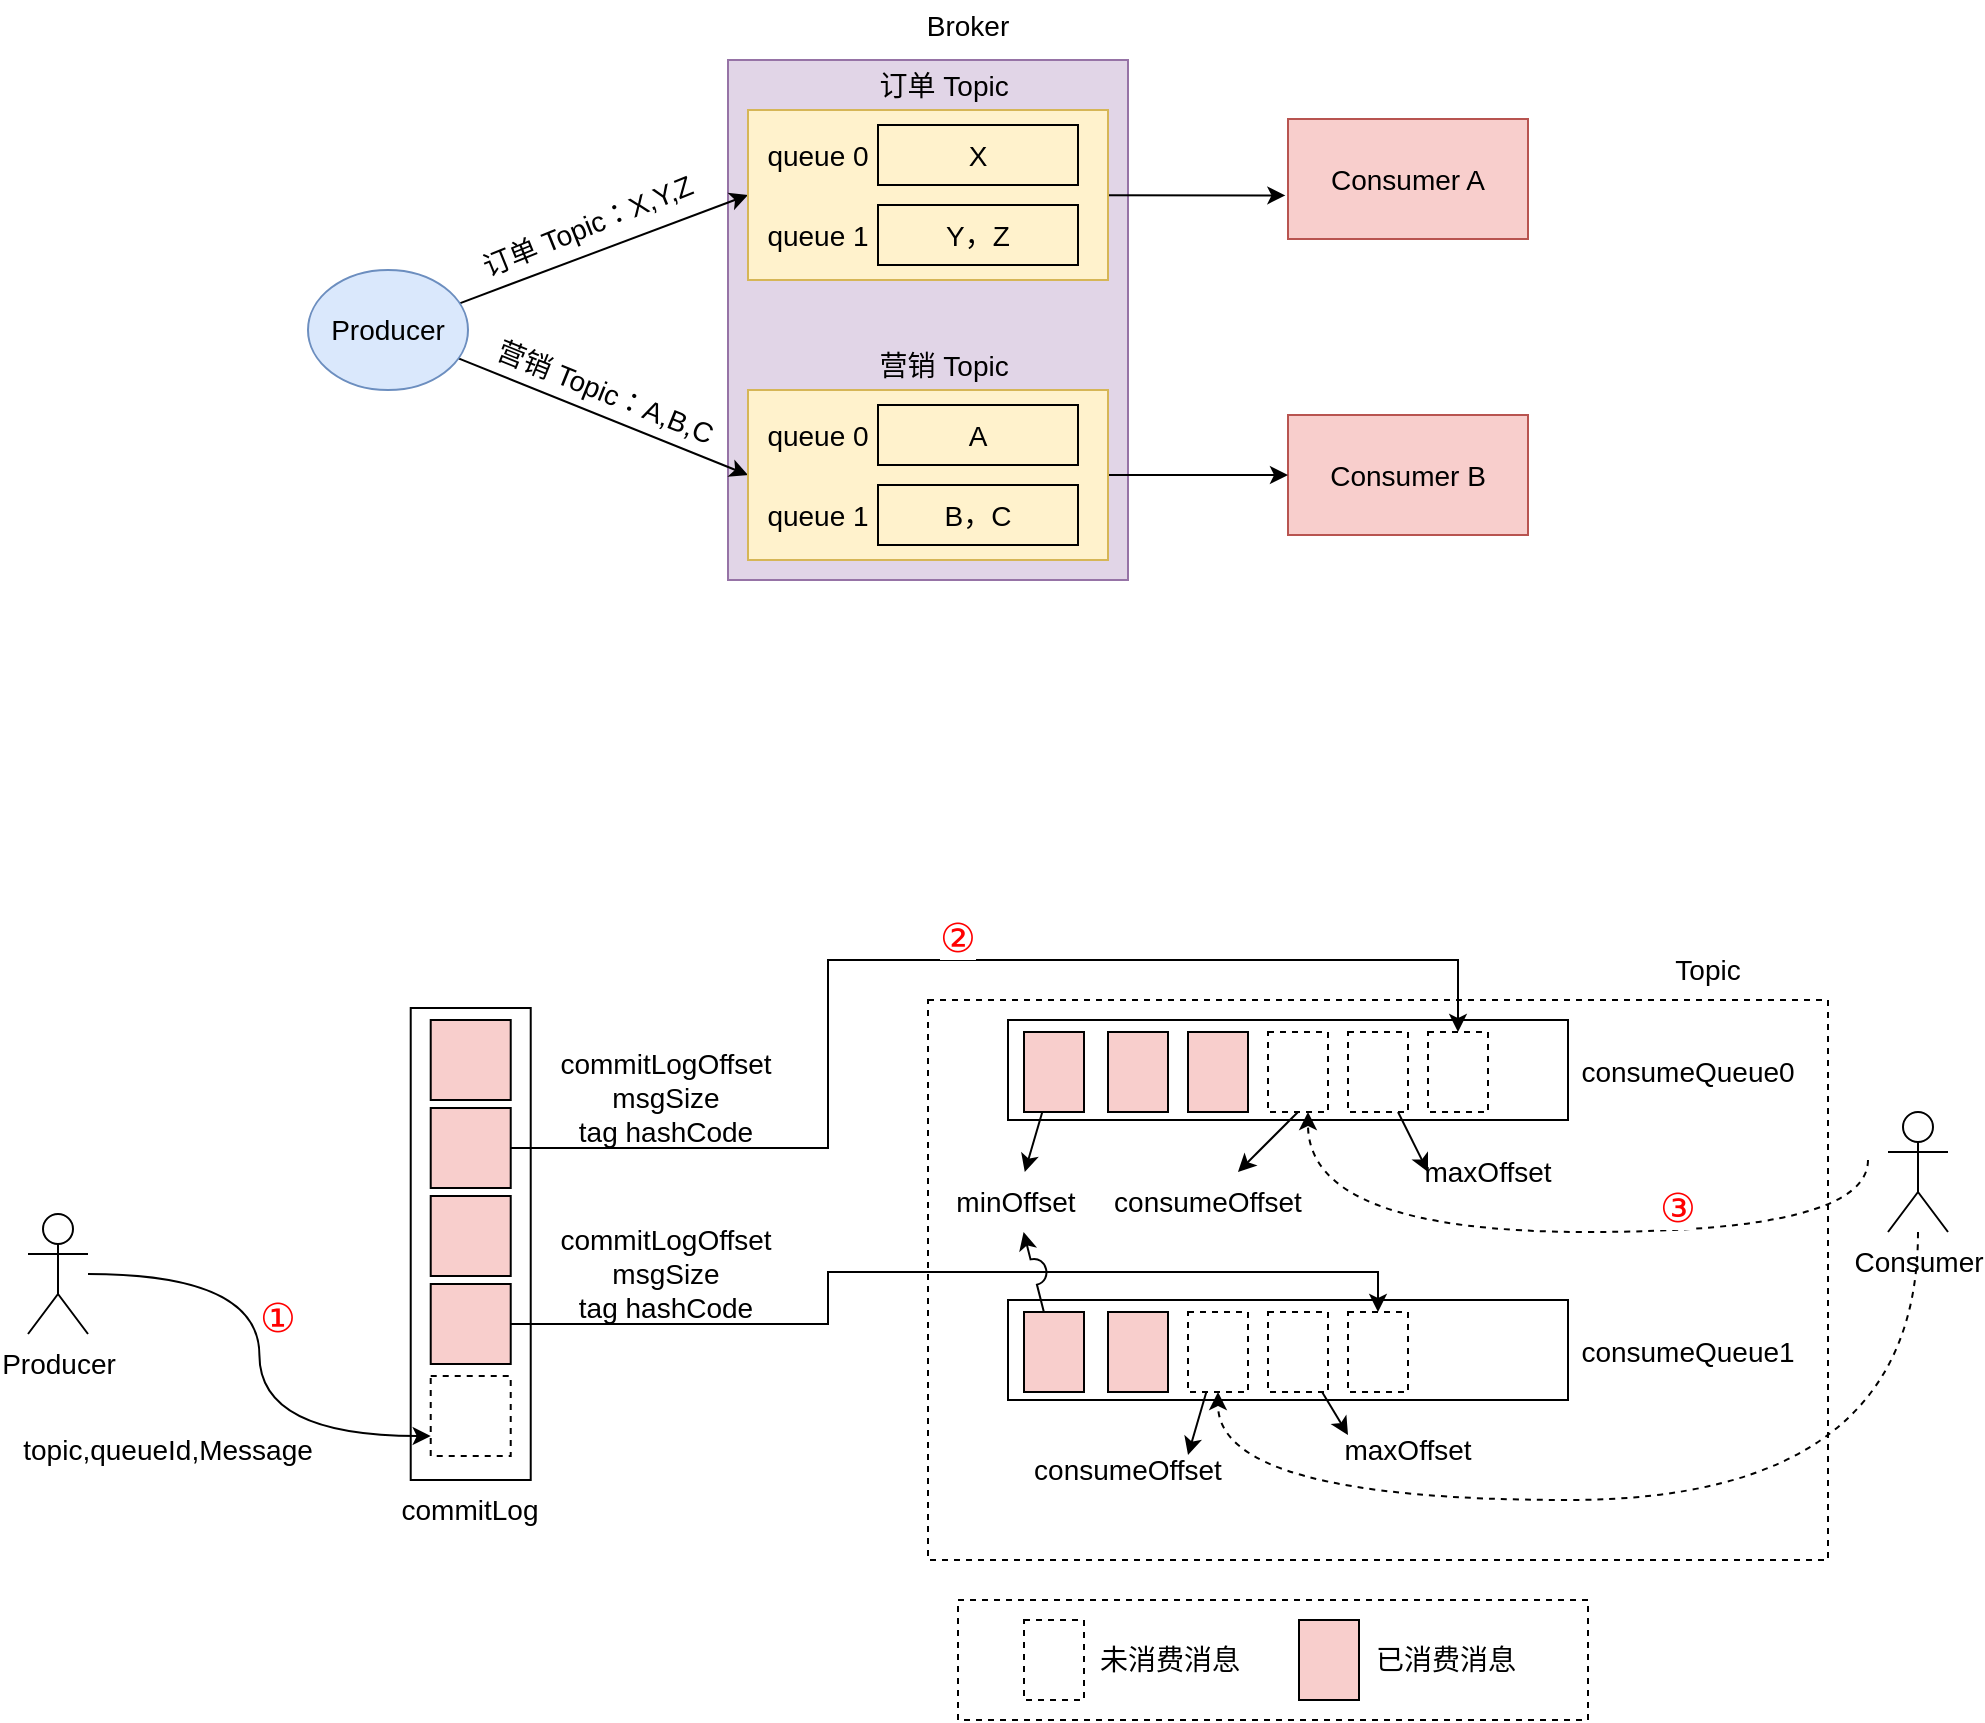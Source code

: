 <mxfile version="17.4.0" type="github">
  <diagram id="8jWHqD3x7RygeazGoGZq" name="Page-1">
    <mxGraphModel dx="1251" dy="661" grid="1" gridSize="10" guides="1" tooltips="1" connect="1" arrows="1" fold="1" page="1" pageScale="1" pageWidth="1169" pageHeight="1654" math="0" shadow="0">
      <root>
        <mxCell id="0" />
        <mxCell id="1" parent="0" />
        <mxCell id="ZXUQTXngMua6hEGJQAiq-223" value="" style="rounded=0;whiteSpace=wrap;html=1;labelBackgroundColor=default;fontSize=14;fillColor=#e1d5e7;strokeColor=#9673a6;" vertex="1" parent="1">
          <mxGeometry x="400" y="240" width="200" height="260" as="geometry" />
        </mxCell>
        <mxCell id="ZXUQTXngMua6hEGJQAiq-225" style="edgeStyle=none;rounded=0;jumpStyle=arc;jumpSize=13;orthogonalLoop=1;jettySize=auto;html=1;entryX=0;entryY=0.5;entryDx=0;entryDy=0;fontSize=14;fontColor=#000000;startArrow=none;startFill=0;endArrow=classic;endFill=1;strokeColor=#000000;" edge="1" parent="1" source="ZXUQTXngMua6hEGJQAiq-197" target="ZXUQTXngMua6hEGJQAiq-200">
          <mxGeometry relative="1" as="geometry" />
        </mxCell>
        <mxCell id="ZXUQTXngMua6hEGJQAiq-228" style="edgeStyle=none;rounded=0;jumpStyle=arc;jumpSize=13;orthogonalLoop=1;jettySize=auto;html=1;entryX=0;entryY=0.5;entryDx=0;entryDy=0;fontSize=14;fontColor=#000000;startArrow=none;startFill=0;endArrow=classic;endFill=1;strokeColor=#000000;" edge="1" parent="1" source="ZXUQTXngMua6hEGJQAiq-197" target="ZXUQTXngMua6hEGJQAiq-217">
          <mxGeometry relative="1" as="geometry" />
        </mxCell>
        <mxCell id="ZXUQTXngMua6hEGJQAiq-197" value="Producer" style="ellipse;whiteSpace=wrap;html=1;labelBackgroundColor=none;fillColor=#dae8fc;strokeColor=#6c8ebf;fontSize=14;" vertex="1" parent="1">
          <mxGeometry x="190" y="345" width="80" height="60" as="geometry" />
        </mxCell>
        <mxCell id="ZXUQTXngMua6hEGJQAiq-230" style="edgeStyle=none;rounded=0;jumpStyle=arc;jumpSize=13;orthogonalLoop=1;jettySize=auto;html=1;entryX=-0.011;entryY=0.637;entryDx=0;entryDy=0;entryPerimeter=0;fontSize=14;fontColor=#000000;startArrow=none;startFill=0;endArrow=classic;endFill=1;strokeColor=#000000;" edge="1" parent="1" source="ZXUQTXngMua6hEGJQAiq-200" target="ZXUQTXngMua6hEGJQAiq-204">
          <mxGeometry relative="1" as="geometry" />
        </mxCell>
        <mxCell id="ZXUQTXngMua6hEGJQAiq-200" value="" style="rounded=0;whiteSpace=wrap;html=1;labelBackgroundColor=default;fontSize=14;fillColor=#fff2cc;strokeColor=#d6b656;" vertex="1" parent="1">
          <mxGeometry x="410" y="265" width="180" height="85" as="geometry" />
        </mxCell>
        <mxCell id="ZXUQTXngMua6hEGJQAiq-204" value="Consumer A" style="rounded=0;whiteSpace=wrap;html=1;labelBackgroundColor=none;fontSize=14;fillColor=#f8cecc;strokeColor=#b85450;" vertex="1" parent="1">
          <mxGeometry x="680" y="269.5" width="120" height="60" as="geometry" />
        </mxCell>
        <mxCell id="ZXUQTXngMua6hEGJQAiq-205" value="Consumer&amp;nbsp;B" style="rounded=0;whiteSpace=wrap;html=1;labelBackgroundColor=none;fontSize=14;fillColor=#f8cecc;strokeColor=#b85450;" vertex="1" parent="1">
          <mxGeometry x="680" y="417.5" width="120" height="60" as="geometry" />
        </mxCell>
        <mxCell id="ZXUQTXngMua6hEGJQAiq-211" value="X" style="rounded=0;whiteSpace=wrap;html=1;labelBackgroundColor=none;fontSize=14;fontColor=#000000;fillColor=none;" vertex="1" parent="1">
          <mxGeometry x="475" y="272.5" width="100" height="30" as="geometry" />
        </mxCell>
        <mxCell id="ZXUQTXngMua6hEGJQAiq-212" value="Y，Z" style="rounded=0;whiteSpace=wrap;html=1;labelBackgroundColor=none;fontSize=14;fontColor=#000000;fillColor=none;" vertex="1" parent="1">
          <mxGeometry x="475" y="312.5" width="100" height="30" as="geometry" />
        </mxCell>
        <mxCell id="ZXUQTXngMua6hEGJQAiq-213" value="queue 0" style="text;html=1;strokeColor=none;fillColor=none;align=center;verticalAlign=middle;whiteSpace=wrap;rounded=0;labelBackgroundColor=none;fontSize=14;fontColor=#000000;" vertex="1" parent="1">
          <mxGeometry x="415" y="272.5" width="60" height="30" as="geometry" />
        </mxCell>
        <mxCell id="ZXUQTXngMua6hEGJQAiq-214" value="queue 1" style="text;html=1;strokeColor=none;fillColor=none;align=center;verticalAlign=middle;whiteSpace=wrap;rounded=0;labelBackgroundColor=none;fontSize=14;fontColor=#000000;" vertex="1" parent="1">
          <mxGeometry x="415" y="312.5" width="60" height="30" as="geometry" />
        </mxCell>
        <mxCell id="ZXUQTXngMua6hEGJQAiq-216" value="订单 Topic&amp;nbsp;" style="text;html=1;strokeColor=none;fillColor=none;align=center;verticalAlign=middle;whiteSpace=wrap;rounded=0;labelBackgroundColor=none;fontSize=14;fontColor=#000000;" vertex="1" parent="1">
          <mxGeometry x="460" y="240" width="100" height="25" as="geometry" />
        </mxCell>
        <mxCell id="ZXUQTXngMua6hEGJQAiq-231" style="edgeStyle=none;rounded=0;jumpStyle=arc;jumpSize=13;orthogonalLoop=1;jettySize=auto;html=1;entryX=0;entryY=0.5;entryDx=0;entryDy=0;fontSize=14;fontColor=#000000;startArrow=none;startFill=0;endArrow=classic;endFill=1;strokeColor=#000000;" edge="1" parent="1" source="ZXUQTXngMua6hEGJQAiq-217" target="ZXUQTXngMua6hEGJQAiq-205">
          <mxGeometry relative="1" as="geometry" />
        </mxCell>
        <mxCell id="ZXUQTXngMua6hEGJQAiq-217" value="" style="rounded=0;whiteSpace=wrap;html=1;labelBackgroundColor=default;fontSize=14;fillColor=#fff2cc;strokeColor=#d6b656;" vertex="1" parent="1">
          <mxGeometry x="410" y="405" width="180" height="85" as="geometry" />
        </mxCell>
        <mxCell id="ZXUQTXngMua6hEGJQAiq-218" value="A" style="rounded=0;whiteSpace=wrap;html=1;labelBackgroundColor=none;fontSize=14;fontColor=#000000;fillColor=none;" vertex="1" parent="1">
          <mxGeometry x="475" y="412.5" width="100" height="30" as="geometry" />
        </mxCell>
        <mxCell id="ZXUQTXngMua6hEGJQAiq-219" value="B，C" style="rounded=0;whiteSpace=wrap;html=1;labelBackgroundColor=none;fontSize=14;fontColor=#000000;fillColor=none;" vertex="1" parent="1">
          <mxGeometry x="475" y="452.5" width="100" height="30" as="geometry" />
        </mxCell>
        <mxCell id="ZXUQTXngMua6hEGJQAiq-220" value="queue 0" style="text;html=1;strokeColor=none;fillColor=none;align=center;verticalAlign=middle;whiteSpace=wrap;rounded=0;labelBackgroundColor=none;fontSize=14;fontColor=#000000;" vertex="1" parent="1">
          <mxGeometry x="415" y="412.5" width="60" height="30" as="geometry" />
        </mxCell>
        <mxCell id="ZXUQTXngMua6hEGJQAiq-221" value="queue 1" style="text;html=1;strokeColor=none;fillColor=none;align=center;verticalAlign=middle;whiteSpace=wrap;rounded=0;labelBackgroundColor=none;fontSize=14;fontColor=#000000;" vertex="1" parent="1">
          <mxGeometry x="415" y="452.5" width="60" height="30" as="geometry" />
        </mxCell>
        <mxCell id="ZXUQTXngMua6hEGJQAiq-222" value="营销 Topic&amp;nbsp;" style="text;html=1;strokeColor=none;fillColor=none;align=center;verticalAlign=middle;whiteSpace=wrap;rounded=0;labelBackgroundColor=none;fontSize=14;fontColor=#000000;" vertex="1" parent="1">
          <mxGeometry x="460" y="380" width="100" height="25" as="geometry" />
        </mxCell>
        <mxCell id="ZXUQTXngMua6hEGJQAiq-224" value="Broker" style="text;html=1;strokeColor=none;fillColor=none;align=center;verticalAlign=middle;whiteSpace=wrap;rounded=0;labelBackgroundColor=none;fontSize=14;fontColor=#000000;" vertex="1" parent="1">
          <mxGeometry x="470" y="210" width="100" height="25" as="geometry" />
        </mxCell>
        <mxCell id="ZXUQTXngMua6hEGJQAiq-227" value="订单 Topic：X,Y,Z" style="text;html=1;strokeColor=none;fillColor=none;align=center;verticalAlign=middle;whiteSpace=wrap;rounded=0;labelBackgroundColor=none;fontSize=14;fontColor=#000000;rotation=-22;" vertex="1" parent="1">
          <mxGeometry x="269.64" y="310.63" width="120" height="25" as="geometry" />
        </mxCell>
        <mxCell id="ZXUQTXngMua6hEGJQAiq-229" value="营销 Topic：A,B,C" style="text;html=1;strokeColor=none;fillColor=none;align=center;verticalAlign=middle;whiteSpace=wrap;rounded=0;labelBackgroundColor=none;fontSize=14;fontColor=#000000;rotation=22;" vertex="1" parent="1">
          <mxGeometry x="278.64" y="393" width="120" height="25" as="geometry" />
        </mxCell>
        <mxCell id="ZXUQTXngMua6hEGJQAiq-250" style="edgeStyle=orthogonalEdgeStyle;rounded=0;jumpStyle=arc;jumpSize=13;orthogonalLoop=1;jettySize=auto;html=1;entryX=0;entryY=0.75;entryDx=0;entryDy=0;fontSize=14;fontColor=#000000;startArrow=none;startFill=0;endArrow=classic;endFill=1;strokeColor=#000000;curved=1;" edge="1" parent="1" source="ZXUQTXngMua6hEGJQAiq-236" target="ZXUQTXngMua6hEGJQAiq-248">
          <mxGeometry relative="1" as="geometry" />
        </mxCell>
        <mxCell id="ZXUQTXngMua6hEGJQAiq-236" value="Producer" style="shape=umlActor;verticalLabelPosition=bottom;verticalAlign=top;html=1;outlineConnect=0;labelBackgroundColor=none;fontSize=14;fontColor=#000000;fillColor=none;" vertex="1" parent="1">
          <mxGeometry x="50" y="817" width="30" height="60" as="geometry" />
        </mxCell>
        <mxCell id="ZXUQTXngMua6hEGJQAiq-241" value="" style="rounded=0;whiteSpace=wrap;html=1;labelBackgroundColor=none;fontSize=14;fontColor=#000000;fillColor=none;" vertex="1" parent="1">
          <mxGeometry x="241.36" y="714" width="60" height="236" as="geometry" />
        </mxCell>
        <mxCell id="ZXUQTXngMua6hEGJQAiq-243" value="" style="rounded=0;whiteSpace=wrap;html=1;labelBackgroundColor=none;fontSize=14;fillColor=#F8CECC;strokeColor=#000000;" vertex="1" parent="1">
          <mxGeometry x="251.36" y="720" width="40" height="40" as="geometry" />
        </mxCell>
        <mxCell id="ZXUQTXngMua6hEGJQAiq-260" style="edgeStyle=orthogonalEdgeStyle;rounded=0;jumpStyle=arc;jumpSize=13;orthogonalLoop=1;jettySize=auto;html=1;entryX=0.5;entryY=0;entryDx=0;entryDy=0;fontSize=14;fontColor=#000000;startArrow=none;startFill=0;endArrow=classic;endFill=1;strokeColor=#000000;" edge="1" parent="1" source="ZXUQTXngMua6hEGJQAiq-244" target="ZXUQTXngMua6hEGJQAiq-257">
          <mxGeometry relative="1" as="geometry">
            <Array as="points">
              <mxPoint x="450" y="784" />
              <mxPoint x="450" y="690" />
              <mxPoint x="765" y="690" />
            </Array>
          </mxGeometry>
        </mxCell>
        <mxCell id="ZXUQTXngMua6hEGJQAiq-244" value="" style="rounded=0;whiteSpace=wrap;html=1;labelBackgroundColor=none;fontSize=14;fontColor=#000000;fillColor=#F8CECC;" vertex="1" parent="1">
          <mxGeometry x="251.36" y="764" width="40" height="40" as="geometry" />
        </mxCell>
        <mxCell id="ZXUQTXngMua6hEGJQAiq-245" value="" style="rounded=0;whiteSpace=wrap;html=1;labelBackgroundColor=none;fontSize=14;fontColor=#000000;fillColor=#F8CECC;" vertex="1" parent="1">
          <mxGeometry x="251.36" y="808" width="40" height="40" as="geometry" />
        </mxCell>
        <mxCell id="ZXUQTXngMua6hEGJQAiq-294" style="edgeStyle=orthogonalEdgeStyle;rounded=0;jumpStyle=arc;jumpSize=13;orthogonalLoop=1;jettySize=auto;html=1;entryX=0.5;entryY=0;entryDx=0;entryDy=0;fontSize=14;fontColor=#000000;startArrow=none;startFill=0;endArrow=classic;endFill=1;strokeColor=#000000;" edge="1" parent="1" source="ZXUQTXngMua6hEGJQAiq-247" target="ZXUQTXngMua6hEGJQAiq-285">
          <mxGeometry relative="1" as="geometry">
            <Array as="points">
              <mxPoint x="450" y="872" />
              <mxPoint x="450" y="846" />
              <mxPoint x="725" y="846" />
            </Array>
          </mxGeometry>
        </mxCell>
        <mxCell id="ZXUQTXngMua6hEGJQAiq-247" value="" style="rounded=0;whiteSpace=wrap;html=1;labelBackgroundColor=none;fontSize=14;fontColor=#000000;fillColor=#F8CECC;" vertex="1" parent="1">
          <mxGeometry x="251.36" y="852" width="40" height="40" as="geometry" />
        </mxCell>
        <mxCell id="ZXUQTXngMua6hEGJQAiq-248" value="" style="rounded=0;whiteSpace=wrap;html=1;labelBackgroundColor=none;fontSize=14;fontColor=#000000;fillColor=none;dashed=1;" vertex="1" parent="1">
          <mxGeometry x="251.36" y="898" width="40" height="40" as="geometry" />
        </mxCell>
        <mxCell id="ZXUQTXngMua6hEGJQAiq-251" value="" style="rounded=0;whiteSpace=wrap;html=1;labelBackgroundColor=none;fontSize=14;fontColor=#000000;fillColor=none;" vertex="1" parent="1">
          <mxGeometry x="540" y="720" width="280" height="50" as="geometry" />
        </mxCell>
        <mxCell id="ZXUQTXngMua6hEGJQAiq-309" style="edgeStyle=none;rounded=0;jumpStyle=arc;jumpSize=13;orthogonalLoop=1;jettySize=auto;html=1;fontSize=14;fontColor=#000000;startArrow=none;startFill=0;endArrow=classic;endFill=1;strokeColor=#000000;" edge="1" parent="1" source="ZXUQTXngMua6hEGJQAiq-252" target="ZXUQTXngMua6hEGJQAiq-307">
          <mxGeometry relative="1" as="geometry" />
        </mxCell>
        <mxCell id="ZXUQTXngMua6hEGJQAiq-252" value="" style="rounded=0;whiteSpace=wrap;html=1;labelBackgroundColor=none;fontSize=14;fillColor=#F8CECC;strokeColor=#000000;" vertex="1" parent="1">
          <mxGeometry x="548" y="726" width="30" height="40" as="geometry" />
        </mxCell>
        <mxCell id="ZXUQTXngMua6hEGJQAiq-253" value="" style="rounded=0;whiteSpace=wrap;html=1;labelBackgroundColor=none;fontSize=14;fillColor=#F8CECC;strokeColor=#000000;" vertex="1" parent="1">
          <mxGeometry x="590" y="726" width="30" height="40" as="geometry" />
        </mxCell>
        <mxCell id="ZXUQTXngMua6hEGJQAiq-254" value="" style="rounded=0;whiteSpace=wrap;html=1;labelBackgroundColor=none;fontSize=14;fillColor=#F8CECC;strokeColor=#000000;" vertex="1" parent="1">
          <mxGeometry x="630" y="726" width="30" height="40" as="geometry" />
        </mxCell>
        <mxCell id="ZXUQTXngMua6hEGJQAiq-303" style="rounded=0;jumpStyle=arc;jumpSize=13;orthogonalLoop=1;jettySize=auto;html=1;entryX=0.75;entryY=0;entryDx=0;entryDy=0;fontSize=14;fontColor=#000000;startArrow=none;startFill=0;endArrow=classic;endFill=1;strokeColor=#000000;exitX=0.5;exitY=1;exitDx=0;exitDy=0;" edge="1" parent="1" source="ZXUQTXngMua6hEGJQAiq-255" target="ZXUQTXngMua6hEGJQAiq-302">
          <mxGeometry relative="1" as="geometry" />
        </mxCell>
        <mxCell id="ZXUQTXngMua6hEGJQAiq-255" value="" style="rounded=0;whiteSpace=wrap;html=1;labelBackgroundColor=none;fontSize=14;fillColor=none;strokeColor=#000000;dashed=1;" vertex="1" parent="1">
          <mxGeometry x="670" y="726" width="30" height="40" as="geometry" />
        </mxCell>
        <mxCell id="ZXUQTXngMua6hEGJQAiq-312" style="edgeStyle=none;rounded=0;jumpStyle=arc;jumpSize=13;orthogonalLoop=1;jettySize=auto;html=1;entryX=0;entryY=0.5;entryDx=0;entryDy=0;fontSize=14;fontColor=#000000;startArrow=none;startFill=0;endArrow=classic;endFill=1;strokeColor=#000000;" edge="1" parent="1" source="ZXUQTXngMua6hEGJQAiq-256" target="ZXUQTXngMua6hEGJQAiq-311">
          <mxGeometry relative="1" as="geometry" />
        </mxCell>
        <mxCell id="ZXUQTXngMua6hEGJQAiq-256" value="" style="rounded=0;whiteSpace=wrap;html=1;labelBackgroundColor=none;fontSize=14;fillColor=none;strokeColor=#000000;dashed=1;" vertex="1" parent="1">
          <mxGeometry x="710" y="726" width="30" height="40" as="geometry" />
        </mxCell>
        <mxCell id="ZXUQTXngMua6hEGJQAiq-257" value="" style="rounded=0;whiteSpace=wrap;html=1;labelBackgroundColor=none;fontSize=14;fillColor=none;strokeColor=#000000;dashed=1;" vertex="1" parent="1">
          <mxGeometry x="750" y="726" width="30" height="40" as="geometry" />
        </mxCell>
        <mxCell id="ZXUQTXngMua6hEGJQAiq-280" value="" style="rounded=0;whiteSpace=wrap;html=1;labelBackgroundColor=none;fontSize=14;fontColor=#000000;fillColor=none;" vertex="1" parent="1">
          <mxGeometry x="540" y="860" width="280" height="50" as="geometry" />
        </mxCell>
        <mxCell id="ZXUQTXngMua6hEGJQAiq-308" style="edgeStyle=none;rounded=0;jumpStyle=arc;jumpSize=13;orthogonalLoop=1;jettySize=auto;html=1;fontSize=14;fontColor=#000000;startArrow=none;startFill=0;endArrow=classic;endFill=1;strokeColor=#000000;" edge="1" parent="1" source="ZXUQTXngMua6hEGJQAiq-281" target="ZXUQTXngMua6hEGJQAiq-307">
          <mxGeometry relative="1" as="geometry" />
        </mxCell>
        <mxCell id="ZXUQTXngMua6hEGJQAiq-281" value="" style="rounded=0;whiteSpace=wrap;html=1;labelBackgroundColor=none;fontSize=14;fillColor=#F8CECC;strokeColor=#000000;" vertex="1" parent="1">
          <mxGeometry x="548" y="866" width="30" height="40" as="geometry" />
        </mxCell>
        <mxCell id="ZXUQTXngMua6hEGJQAiq-282" value="" style="rounded=0;whiteSpace=wrap;html=1;labelBackgroundColor=none;fontSize=14;fillColor=#F8CECC;strokeColor=#000000;" vertex="1" parent="1">
          <mxGeometry x="590" y="866" width="30" height="40" as="geometry" />
        </mxCell>
        <mxCell id="ZXUQTXngMua6hEGJQAiq-314" style="edgeStyle=none;rounded=0;jumpStyle=arc;jumpSize=13;orthogonalLoop=1;jettySize=auto;html=1;entryX=1;entryY=0.25;entryDx=0;entryDy=0;fontSize=14;fontColor=#000000;startArrow=none;startFill=0;endArrow=classic;endFill=1;strokeColor=#000000;" edge="1" parent="1" source="ZXUQTXngMua6hEGJQAiq-283" target="ZXUQTXngMua6hEGJQAiq-305">
          <mxGeometry relative="1" as="geometry" />
        </mxCell>
        <mxCell id="ZXUQTXngMua6hEGJQAiq-283" value="" style="rounded=0;whiteSpace=wrap;html=1;labelBackgroundColor=none;fontSize=14;fillColor=none;strokeColor=#000000;dashed=1;" vertex="1" parent="1">
          <mxGeometry x="630" y="866" width="30" height="40" as="geometry" />
        </mxCell>
        <mxCell id="ZXUQTXngMua6hEGJQAiq-317" style="rounded=0;jumpStyle=arc;jumpSize=13;orthogonalLoop=1;jettySize=auto;html=1;entryX=0;entryY=0.25;entryDx=0;entryDy=0;fontSize=14;fontColor=#000000;startArrow=none;startFill=0;endArrow=classic;endFill=1;strokeColor=#000000;" edge="1" parent="1" source="ZXUQTXngMua6hEGJQAiq-284" target="ZXUQTXngMua6hEGJQAiq-316">
          <mxGeometry relative="1" as="geometry" />
        </mxCell>
        <mxCell id="ZXUQTXngMua6hEGJQAiq-284" value="" style="rounded=0;whiteSpace=wrap;html=1;labelBackgroundColor=none;fontSize=14;fillColor=none;strokeColor=#000000;dashed=1;" vertex="1" parent="1">
          <mxGeometry x="670" y="866" width="30" height="40" as="geometry" />
        </mxCell>
        <mxCell id="ZXUQTXngMua6hEGJQAiq-285" value="" style="rounded=0;whiteSpace=wrap;html=1;labelBackgroundColor=none;fontSize=14;fillColor=none;strokeColor=#000000;dashed=1;" vertex="1" parent="1">
          <mxGeometry x="710" y="866" width="30" height="40" as="geometry" />
        </mxCell>
        <mxCell id="ZXUQTXngMua6hEGJQAiq-290" value="commitLogOffset&lt;br&gt;msgSize&lt;br&gt;tag hashCode&lt;br&gt;" style="text;html=1;strokeColor=none;fillColor=none;align=center;verticalAlign=middle;whiteSpace=wrap;rounded=0;labelBackgroundColor=none;fontSize=14;fontColor=#000000;" vertex="1" parent="1">
          <mxGeometry x="338.64" y="744" width="60" height="30" as="geometry" />
        </mxCell>
        <mxCell id="ZXUQTXngMua6hEGJQAiq-292" value="commitLogOffset&lt;br&gt;msgSize&lt;br&gt;tag hashCode&lt;br&gt;" style="text;html=1;strokeColor=none;fillColor=none;align=center;verticalAlign=middle;whiteSpace=wrap;rounded=0;labelBackgroundColor=none;fontSize=14;fontColor=#000000;" vertex="1" parent="1">
          <mxGeometry x="338.64" y="832" width="60" height="30" as="geometry" />
        </mxCell>
        <mxCell id="ZXUQTXngMua6hEGJQAiq-300" style="edgeStyle=orthogonalEdgeStyle;rounded=0;jumpStyle=arc;jumpSize=13;orthogonalLoop=1;jettySize=auto;html=1;fontSize=14;fontColor=#000000;startArrow=none;startFill=0;endArrow=classic;endFill=1;strokeColor=#000000;curved=1;dashed=1;" edge="1" parent="1">
          <mxGeometry relative="1" as="geometry">
            <mxPoint x="970" y="790" as="sourcePoint" />
            <mxPoint x="690" y="766" as="targetPoint" />
            <Array as="points">
              <mxPoint x="970" y="826" />
              <mxPoint x="690" y="826" />
            </Array>
          </mxGeometry>
        </mxCell>
        <mxCell id="ZXUQTXngMua6hEGJQAiq-315" style="edgeStyle=orthogonalEdgeStyle;rounded=0;jumpStyle=arc;jumpSize=13;orthogonalLoop=1;jettySize=auto;html=1;entryX=0.5;entryY=1;entryDx=0;entryDy=0;fontSize=14;fontColor=#000000;startArrow=none;startFill=0;endArrow=classic;endFill=1;strokeColor=#000000;curved=1;dashed=1;" edge="1" parent="1" source="ZXUQTXngMua6hEGJQAiq-295" target="ZXUQTXngMua6hEGJQAiq-283">
          <mxGeometry relative="1" as="geometry">
            <Array as="points">
              <mxPoint x="995" y="960" />
              <mxPoint x="645" y="960" />
            </Array>
          </mxGeometry>
        </mxCell>
        <mxCell id="ZXUQTXngMua6hEGJQAiq-295" value="Consumer" style="shape=umlActor;verticalLabelPosition=bottom;verticalAlign=top;html=1;outlineConnect=0;labelBackgroundColor=none;fontSize=14;fontColor=#000000;fillColor=none;" vertex="1" parent="1">
          <mxGeometry x="980" y="766" width="30" height="60" as="geometry" />
        </mxCell>
        <mxCell id="ZXUQTXngMua6hEGJQAiq-302" value="consumeOffset" style="text;html=1;strokeColor=none;fillColor=none;align=center;verticalAlign=middle;whiteSpace=wrap;rounded=0;labelBackgroundColor=none;fontSize=14;fontColor=#000000;" vertex="1" parent="1">
          <mxGeometry x="610" y="796" width="60" height="30" as="geometry" />
        </mxCell>
        <mxCell id="ZXUQTXngMua6hEGJQAiq-305" value="consumeOffset" style="text;html=1;strokeColor=none;fillColor=none;align=center;verticalAlign=middle;whiteSpace=wrap;rounded=0;labelBackgroundColor=none;fontSize=14;fontColor=#000000;" vertex="1" parent="1">
          <mxGeometry x="570" y="930" width="60" height="30" as="geometry" />
        </mxCell>
        <mxCell id="ZXUQTXngMua6hEGJQAiq-318" value="" style="rounded=0;whiteSpace=wrap;html=1;labelBackgroundColor=none;fontSize=14;fillColor=none;strokeColor=#000000;dashed=1;" vertex="1" parent="1">
          <mxGeometry x="500" y="710" width="450" height="280" as="geometry" />
        </mxCell>
        <mxCell id="ZXUQTXngMua6hEGJQAiq-307" value="minOffset" style="text;html=1;strokeColor=none;fillColor=none;align=center;verticalAlign=middle;whiteSpace=wrap;rounded=0;labelBackgroundColor=none;fontSize=14;fontColor=#000000;" vertex="1" parent="1">
          <mxGeometry x="514" y="796" width="60" height="30" as="geometry" />
        </mxCell>
        <mxCell id="ZXUQTXngMua6hEGJQAiq-311" value="maxOffset" style="text;html=1;strokeColor=none;fillColor=none;align=center;verticalAlign=middle;whiteSpace=wrap;rounded=0;labelBackgroundColor=none;fontSize=14;fontColor=#000000;" vertex="1" parent="1">
          <mxGeometry x="750" y="781" width="60" height="30" as="geometry" />
        </mxCell>
        <mxCell id="ZXUQTXngMua6hEGJQAiq-316" value="maxOffset" style="text;html=1;strokeColor=none;fillColor=none;align=center;verticalAlign=middle;whiteSpace=wrap;rounded=0;labelBackgroundColor=none;fontSize=14;fontColor=#000000;" vertex="1" parent="1">
          <mxGeometry x="710" y="920" width="60" height="30" as="geometry" />
        </mxCell>
        <mxCell id="ZXUQTXngMua6hEGJQAiq-319" value="topic,queueId,Message" style="text;html=1;strokeColor=none;fillColor=none;align=center;verticalAlign=middle;whiteSpace=wrap;rounded=0;labelBackgroundColor=none;fontSize=14;fontColor=#000000;" vertex="1" parent="1">
          <mxGeometry x="90" y="920" width="60" height="30" as="geometry" />
        </mxCell>
        <mxCell id="ZXUQTXngMua6hEGJQAiq-320" value="Topic" style="text;html=1;strokeColor=none;fillColor=none;align=center;verticalAlign=middle;whiteSpace=wrap;rounded=0;dashed=1;labelBackgroundColor=none;fontSize=14;fontColor=#000000;" vertex="1" parent="1">
          <mxGeometry x="860" y="680" width="60" height="30" as="geometry" />
        </mxCell>
        <mxCell id="ZXUQTXngMua6hEGJQAiq-321" value="consumeQueue0" style="text;html=1;strokeColor=none;fillColor=none;align=center;verticalAlign=middle;whiteSpace=wrap;rounded=0;dashed=1;labelBackgroundColor=none;fontSize=14;fontColor=#000000;" vertex="1" parent="1">
          <mxGeometry x="850" y="731" width="60" height="30" as="geometry" />
        </mxCell>
        <mxCell id="ZXUQTXngMua6hEGJQAiq-323" value="consumeQueue1" style="text;html=1;strokeColor=none;fillColor=none;align=center;verticalAlign=middle;whiteSpace=wrap;rounded=0;dashed=1;labelBackgroundColor=none;fontSize=14;fontColor=#000000;" vertex="1" parent="1">
          <mxGeometry x="850" y="871" width="60" height="30" as="geometry" />
        </mxCell>
        <mxCell id="ZXUQTXngMua6hEGJQAiq-324" value="&lt;span style=&quot;font-family: arial, sans-serif; font-size: 20px; background-color: rgb(255, 255, 255);&quot;&gt;①&lt;/span&gt;" style="text;html=1;strokeColor=none;fillColor=none;align=center;verticalAlign=middle;whiteSpace=wrap;rounded=0;dashed=1;labelBackgroundColor=none;fontSize=20;fontColor=#FF0000;" vertex="1" parent="1">
          <mxGeometry x="160" y="859" width="30" height="18" as="geometry" />
        </mxCell>
        <mxCell id="ZXUQTXngMua6hEGJQAiq-325" value="&lt;span style=&quot;font-family: arial, sans-serif; font-size: 20px; background-color: rgb(255, 255, 255);&quot;&gt;②&lt;/span&gt;" style="text;html=1;strokeColor=none;fillColor=none;align=center;verticalAlign=middle;whiteSpace=wrap;rounded=0;dashed=1;labelBackgroundColor=none;fontSize=20;fontColor=#FF0000;" vertex="1" parent="1">
          <mxGeometry x="500" y="669" width="30" height="18" as="geometry" />
        </mxCell>
        <mxCell id="ZXUQTXngMua6hEGJQAiq-328" value="&lt;span style=&quot;font-family: &amp;#34;arial&amp;#34; , sans-serif ; background-color: rgb(255 , 255 , 255)&quot;&gt;&lt;font style=&quot;font-size: 20px&quot;&gt;③&lt;/font&gt;&lt;/span&gt;" style="text;html=1;strokeColor=none;fillColor=none;align=center;verticalAlign=middle;whiteSpace=wrap;rounded=0;dashed=1;labelBackgroundColor=none;fontSize=20;fontColor=#FF0000;" vertex="1" parent="1">
          <mxGeometry x="860" y="804" width="30" height="18" as="geometry" />
        </mxCell>
        <mxCell id="ZXUQTXngMua6hEGJQAiq-329" value="" style="rounded=0;whiteSpace=wrap;html=1;labelBackgroundColor=none;fontSize=14;fillColor=none;strokeColor=#000000;dashed=1;" vertex="1" parent="1">
          <mxGeometry x="515" y="1010" width="315" height="60" as="geometry" />
        </mxCell>
        <mxCell id="ZXUQTXngMua6hEGJQAiq-331" value="" style="rounded=0;whiteSpace=wrap;html=1;labelBackgroundColor=none;fontSize=14;fontColor=#000000;fillColor=none;dashed=1;" vertex="1" parent="1">
          <mxGeometry x="548" y="1020" width="30" height="40" as="geometry" />
        </mxCell>
        <mxCell id="ZXUQTXngMua6hEGJQAiq-332" value="未消费消息" style="text;html=1;strokeColor=none;fillColor=none;align=center;verticalAlign=middle;whiteSpace=wrap;rounded=0;dashed=1;labelBackgroundColor=none;fontSize=14;fontColor=#000000;" vertex="1" parent="1">
          <mxGeometry x="585" y="1025" width="72" height="30" as="geometry" />
        </mxCell>
        <mxCell id="ZXUQTXngMua6hEGJQAiq-333" value="" style="rounded=0;whiteSpace=wrap;html=1;labelBackgroundColor=none;fontSize=14;fillColor=#f8cecc;strokeColor=#000000;" vertex="1" parent="1">
          <mxGeometry x="685.5" y="1020" width="30" height="40" as="geometry" />
        </mxCell>
        <mxCell id="ZXUQTXngMua6hEGJQAiq-334" value="已消费消息" style="text;html=1;strokeColor=none;fillColor=none;align=center;verticalAlign=middle;whiteSpace=wrap;rounded=0;dashed=1;labelBackgroundColor=none;fontSize=14;fontColor=#000000;" vertex="1" parent="1">
          <mxGeometry x="722.5" y="1025" width="72" height="30" as="geometry" />
        </mxCell>
        <mxCell id="ZXUQTXngMua6hEGJQAiq-335" value="commitLog" style="text;html=1;strokeColor=none;fillColor=none;align=center;verticalAlign=middle;whiteSpace=wrap;rounded=0;labelBackgroundColor=none;fontSize=14;fontColor=#000000;" vertex="1" parent="1">
          <mxGeometry x="241.36" y="950" width="60" height="30" as="geometry" />
        </mxCell>
      </root>
    </mxGraphModel>
  </diagram>
</mxfile>
